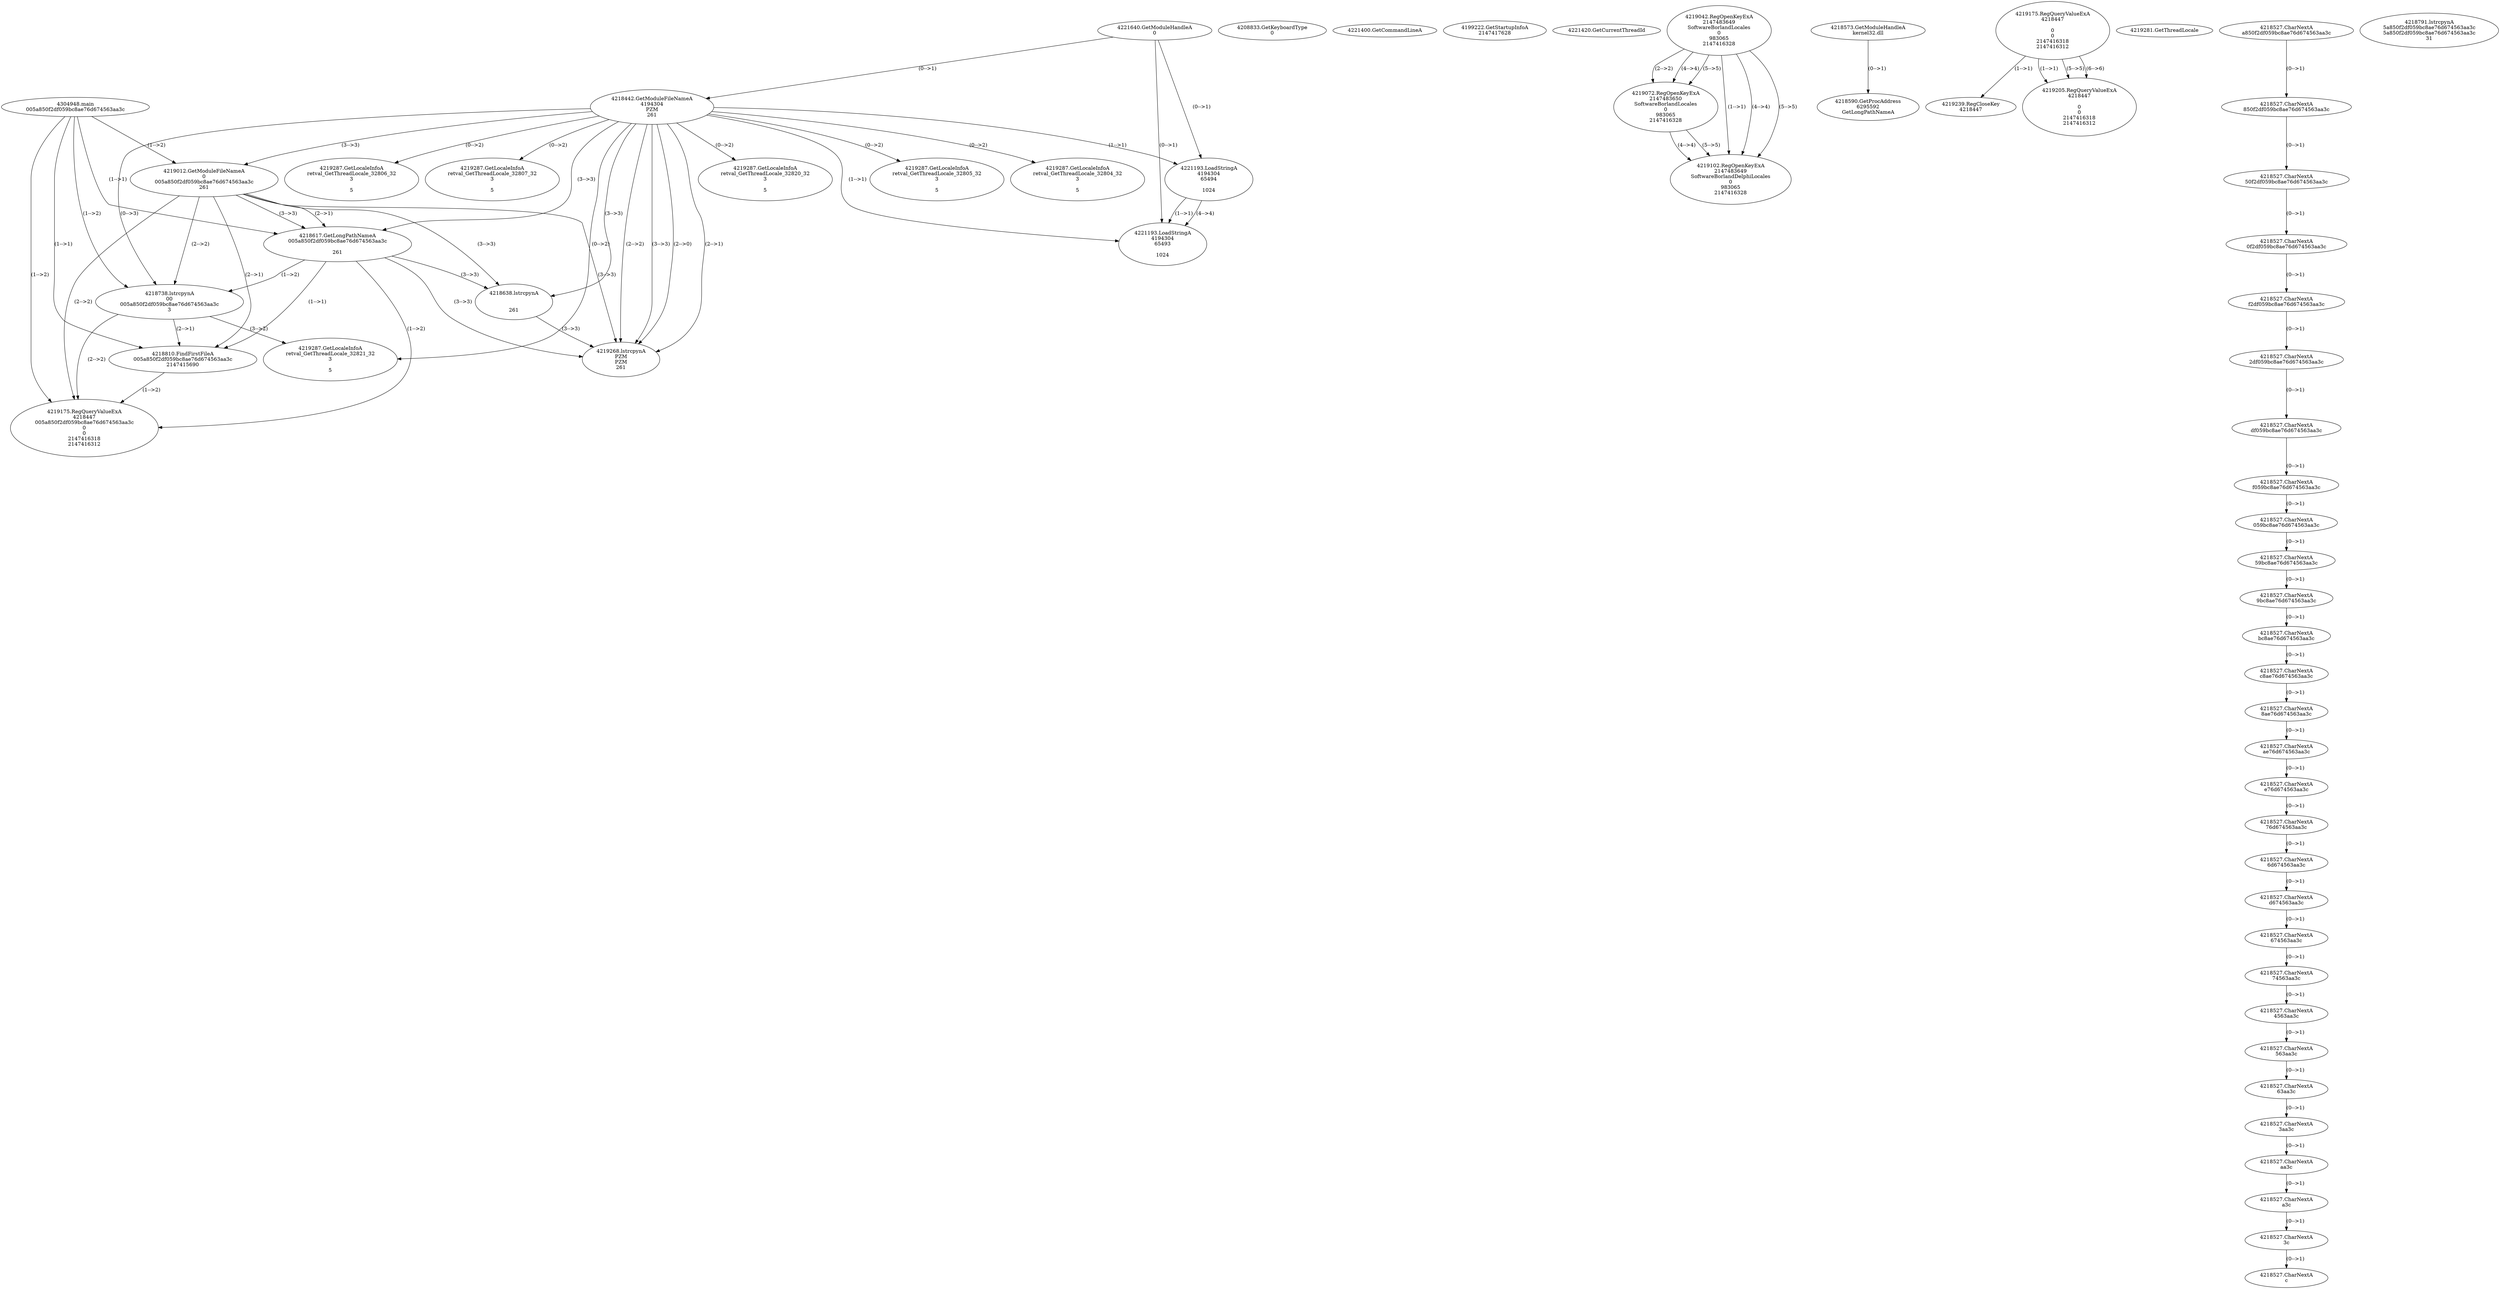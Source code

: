 // Global SCDG with merge call
digraph {
	0 [label="4304948.main
005a850f2df059bc8ae76d674563aa3c"]
	1 [label="4221640.GetModuleHandleA
0"]
	2 [label="4208833.GetKeyboardType
0"]
	3 [label="4221400.GetCommandLineA
"]
	4 [label="4199222.GetStartupInfoA
2147417628"]
	5 [label="4221420.GetCurrentThreadId
"]
	6 [label="4218442.GetModuleFileNameA
4194304
PZM
261"]
	1 -> 6 [label="(0-->1)"]
	7 [label="4219012.GetModuleFileNameA
0
005a850f2df059bc8ae76d674563aa3c
261"]
	0 -> 7 [label="(1-->2)"]
	6 -> 7 [label="(3-->3)"]
	8 [label="4219042.RegOpenKeyExA
2147483649
Software\Borland\Locales
0
983065
2147416328"]
	9 [label="4218573.GetModuleHandleA
kernel32.dll"]
	10 [label="4218590.GetProcAddress
6295592
GetLongPathNameA"]
	9 -> 10 [label="(0-->1)"]
	11 [label="4218617.GetLongPathNameA
005a850f2df059bc8ae76d674563aa3c

261"]
	0 -> 11 [label="(1-->1)"]
	7 -> 11 [label="(2-->1)"]
	6 -> 11 [label="(3-->3)"]
	7 -> 11 [label="(3-->3)"]
	12 [label="4218638.lstrcpynA


261"]
	6 -> 12 [label="(3-->3)"]
	7 -> 12 [label="(3-->3)"]
	11 -> 12 [label="(3-->3)"]
	13 [label="4219175.RegQueryValueExA
4218447

0
0
2147416318
2147416312"]
	14 [label="4219239.RegCloseKey
4218447"]
	13 -> 14 [label="(1-->1)"]
	15 [label="4219268.lstrcpynA
PZM
PZM
261"]
	6 -> 15 [label="(2-->1)"]
	6 -> 15 [label="(2-->2)"]
	6 -> 15 [label="(3-->3)"]
	7 -> 15 [label="(3-->3)"]
	11 -> 15 [label="(3-->3)"]
	12 -> 15 [label="(3-->3)"]
	6 -> 15 [label="(2-->0)"]
	16 [label="4219281.GetThreadLocale
"]
	17 [label="4219287.GetLocaleInfoA
retval_GetThreadLocale_32820_32
3

5"]
	6 -> 17 [label="(0-->2)"]
	18 [label="4221193.LoadStringA
4194304
65494

1024"]
	1 -> 18 [label="(0-->1)"]
	6 -> 18 [label="(1-->1)"]
	19 [label="4219072.RegOpenKeyExA
2147483650
Software\Borland\Locales
0
983065
2147416328"]
	8 -> 19 [label="(2-->2)"]
	8 -> 19 [label="(4-->4)"]
	8 -> 19 [label="(5-->5)"]
	20 [label="4219102.RegOpenKeyExA
2147483649
Software\Borland\Delphi\Locales
0
983065
2147416328"]
	8 -> 20 [label="(1-->1)"]
	8 -> 20 [label="(4-->4)"]
	19 -> 20 [label="(4-->4)"]
	8 -> 20 [label="(5-->5)"]
	19 -> 20 [label="(5-->5)"]
	21 [label="4218738.lstrcpynA
00
005a850f2df059bc8ae76d674563aa3c
3"]
	0 -> 21 [label="(1-->2)"]
	7 -> 21 [label="(2-->2)"]
	11 -> 21 [label="(1-->2)"]
	6 -> 21 [label="(0-->3)"]
	22 [label="4218527.CharNextA
a850f2df059bc8ae76d674563aa3c"]
	23 [label="4218527.CharNextA
850f2df059bc8ae76d674563aa3c"]
	22 -> 23 [label="(0-->1)"]
	24 [label="4218527.CharNextA
50f2df059bc8ae76d674563aa3c"]
	23 -> 24 [label="(0-->1)"]
	25 [label="4218527.CharNextA
0f2df059bc8ae76d674563aa3c"]
	24 -> 25 [label="(0-->1)"]
	26 [label="4218527.CharNextA
f2df059bc8ae76d674563aa3c"]
	25 -> 26 [label="(0-->1)"]
	27 [label="4218527.CharNextA
2df059bc8ae76d674563aa3c"]
	26 -> 27 [label="(0-->1)"]
	28 [label="4218527.CharNextA
df059bc8ae76d674563aa3c"]
	27 -> 28 [label="(0-->1)"]
	29 [label="4218527.CharNextA
f059bc8ae76d674563aa3c"]
	28 -> 29 [label="(0-->1)"]
	30 [label="4218527.CharNextA
059bc8ae76d674563aa3c"]
	29 -> 30 [label="(0-->1)"]
	31 [label="4218527.CharNextA
59bc8ae76d674563aa3c"]
	30 -> 31 [label="(0-->1)"]
	32 [label="4218527.CharNextA
9bc8ae76d674563aa3c"]
	31 -> 32 [label="(0-->1)"]
	33 [label="4218527.CharNextA
bc8ae76d674563aa3c"]
	32 -> 33 [label="(0-->1)"]
	34 [label="4218527.CharNextA
c8ae76d674563aa3c"]
	33 -> 34 [label="(0-->1)"]
	35 [label="4218527.CharNextA
8ae76d674563aa3c"]
	34 -> 35 [label="(0-->1)"]
	36 [label="4218527.CharNextA
ae76d674563aa3c"]
	35 -> 36 [label="(0-->1)"]
	37 [label="4218527.CharNextA
e76d674563aa3c"]
	36 -> 37 [label="(0-->1)"]
	38 [label="4218527.CharNextA
76d674563aa3c"]
	37 -> 38 [label="(0-->1)"]
	39 [label="4218527.CharNextA
6d674563aa3c"]
	38 -> 39 [label="(0-->1)"]
	40 [label="4218527.CharNextA
d674563aa3c"]
	39 -> 40 [label="(0-->1)"]
	41 [label="4218527.CharNextA
674563aa3c"]
	40 -> 41 [label="(0-->1)"]
	42 [label="4218527.CharNextA
74563aa3c"]
	41 -> 42 [label="(0-->1)"]
	43 [label="4218527.CharNextA
4563aa3c"]
	42 -> 43 [label="(0-->1)"]
	44 [label="4218527.CharNextA
563aa3c"]
	43 -> 44 [label="(0-->1)"]
	45 [label="4218527.CharNextA
63aa3c"]
	44 -> 45 [label="(0-->1)"]
	46 [label="4218527.CharNextA
3aa3c"]
	45 -> 46 [label="(0-->1)"]
	47 [label="4218527.CharNextA
aa3c"]
	46 -> 47 [label="(0-->1)"]
	48 [label="4218527.CharNextA
a3c"]
	47 -> 48 [label="(0-->1)"]
	49 [label="4218527.CharNextA
3c"]
	48 -> 49 [label="(0-->1)"]
	50 [label="4218527.CharNextA
c"]
	49 -> 50 [label="(0-->1)"]
	51 [label="4218791.lstrcpynA
5a850f2df059bc8ae76d674563aa3c
5a850f2df059bc8ae76d674563aa3c
31"]
	52 [label="4218810.FindFirstFileA
005a850f2df059bc8ae76d674563aa3c
2147415690"]
	0 -> 52 [label="(1-->1)"]
	7 -> 52 [label="(2-->1)"]
	11 -> 52 [label="(1-->1)"]
	21 -> 52 [label="(2-->1)"]
	53 [label="4219175.RegQueryValueExA
4218447
005a850f2df059bc8ae76d674563aa3c
0
0
2147416318
2147416312"]
	0 -> 53 [label="(1-->2)"]
	7 -> 53 [label="(2-->2)"]
	11 -> 53 [label="(1-->2)"]
	21 -> 53 [label="(2-->2)"]
	52 -> 53 [label="(1-->2)"]
	54 [label="4219287.GetLocaleInfoA
retval_GetThreadLocale_32821_32
3

5"]
	6 -> 54 [label="(0-->2)"]
	21 -> 54 [label="(3-->2)"]
	55 [label="4219205.RegQueryValueExA
4218447

0
0
2147416318
2147416312"]
	13 -> 55 [label="(1-->1)"]
	13 -> 55 [label="(5-->5)"]
	13 -> 55 [label="(6-->6)"]
	56 [label="4219287.GetLocaleInfoA
retval_GetThreadLocale_32805_32
3

5"]
	6 -> 56 [label="(0-->2)"]
	57 [label="4221193.LoadStringA
4194304
65493

1024"]
	1 -> 57 [label="(0-->1)"]
	6 -> 57 [label="(1-->1)"]
	18 -> 57 [label="(1-->1)"]
	18 -> 57 [label="(4-->4)"]
	58 [label="4219287.GetLocaleInfoA
retval_GetThreadLocale_32804_32
3

5"]
	6 -> 58 [label="(0-->2)"]
	59 [label="4219287.GetLocaleInfoA
retval_GetThreadLocale_32806_32
3

5"]
	6 -> 59 [label="(0-->2)"]
	60 [label="4219287.GetLocaleInfoA
retval_GetThreadLocale_32807_32
3

5"]
	6 -> 60 [label="(0-->2)"]
}
